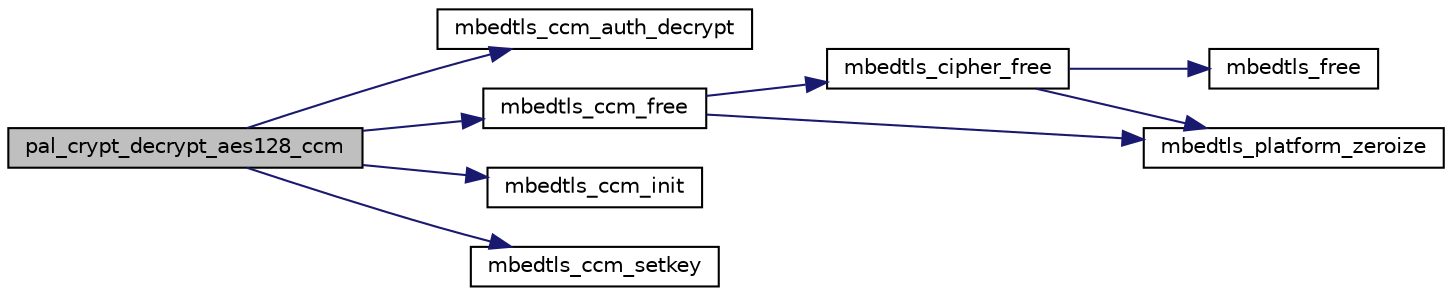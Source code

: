 digraph "pal_crypt_decrypt_aes128_ccm"
{
 // LATEX_PDF_SIZE
  edge [fontname="Helvetica",fontsize="10",labelfontname="Helvetica",labelfontsize="10"];
  node [fontname="Helvetica",fontsize="10",shape=record];
  rankdir="LR";
  Node1 [label="pal_crypt_decrypt_aes128_ccm",height=0.2,width=0.4,color="black", fillcolor="grey75", style="filled", fontcolor="black",tooltip="Decrypts the cipher text using AES CCM algorithm and provides the plain text."];
  Node1 -> Node2 [color="midnightblue",fontsize="10",style="solid",fontname="Helvetica"];
  Node2 [label="mbedtls_ccm_auth_decrypt",height=0.2,width=0.4,color="black", fillcolor="white", style="filled",URL="$d0/d8d/ccm_8c.html#a8dc9dfe246064185498f005d8bf22622",tooltip="This function performs a CCM authenticated decryption of a buffer."];
  Node1 -> Node3 [color="midnightblue",fontsize="10",style="solid",fontname="Helvetica"];
  Node3 [label="mbedtls_ccm_free",height=0.2,width=0.4,color="black", fillcolor="white", style="filled",URL="$d0/d8d/ccm_8c.html#a2bd8130a83c6633a4dfd61b181cdabac",tooltip="This function releases and clears the specified CCM context and underlying cipher sub-context."];
  Node3 -> Node4 [color="midnightblue",fontsize="10",style="solid",fontname="Helvetica"];
  Node4 [label="mbedtls_cipher_free",height=0.2,width=0.4,color="black", fillcolor="white", style="filled",URL="$dd/d8f/cipher_8c.html#a903c4146b471207690988584b83854a9",tooltip="This function frees and clears the cipher-specific context of ctx. Freeing ctx itself remains the res..."];
  Node4 -> Node5 [color="midnightblue",fontsize="10",style="solid",fontname="Helvetica"];
  Node5 [label="mbedtls_free",height=0.2,width=0.4,color="black", fillcolor="white", style="filled",URL="$dc/d3f/platform_8c.html#a5aeffbc9179142d77ef35d3266d5fc4d",tooltip=" "];
  Node4 -> Node6 [color="midnightblue",fontsize="10",style="solid",fontname="Helvetica"];
  Node6 [label="mbedtls_platform_zeroize",height=0.2,width=0.4,color="black", fillcolor="white", style="filled",URL="$dd/dde/platform__util_8c.html#aa4e36b2c1c58d8ad89e1e11b6ebea2d9",tooltip="Securely zeroize a buffer."];
  Node3 -> Node6 [color="midnightblue",fontsize="10",style="solid",fontname="Helvetica"];
  Node1 -> Node7 [color="midnightblue",fontsize="10",style="solid",fontname="Helvetica"];
  Node7 [label="mbedtls_ccm_init",height=0.2,width=0.4,color="black", fillcolor="white", style="filled",URL="$d0/d8d/ccm_8c.html#abaeb0629dfac72016fda58a4f7870040",tooltip="This function initializes the specified CCM context, to make references valid, and prepare the contex..."];
  Node1 -> Node8 [color="midnightblue",fontsize="10",style="solid",fontname="Helvetica"];
  Node8 [label="mbedtls_ccm_setkey",height=0.2,width=0.4,color="black", fillcolor="white", style="filled",URL="$d0/d8d/ccm_8c.html#a464d8e724738b4bbd5b415ca0580f1b1",tooltip="This function initializes the CCM context set in the ctx parameter and sets the encryption key."];
}
